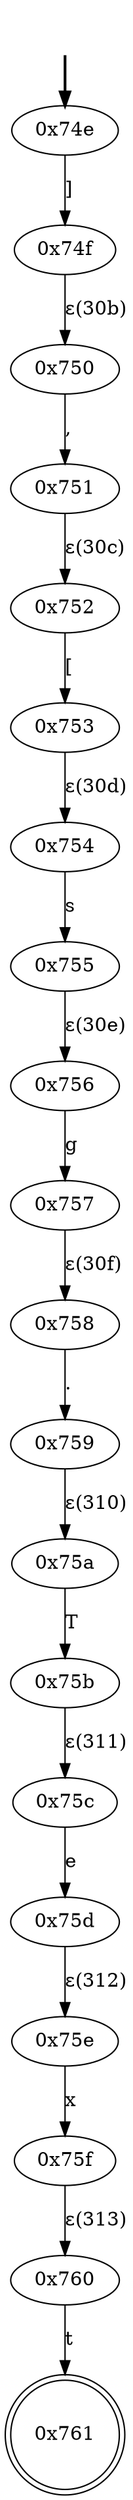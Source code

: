 digraph {
	fake [style=invisible]
	"0x74e" [root=true]
	"0x74f"
	"0x750"
	"0x751"
	"0x752"
	"0x753"
	"0x754"
	"0x755"
	"0x756"
	"0x757"
	"0x758"
	"0x759"
	"0x75a"
	"0x75b"
	"0x75c"
	"0x75d"
	"0x75e"
	"0x75f"
	"0x760"
	"0x761" [shape=doublecircle]
	fake -> "0x74e" [style=bold]
	"0x74e" -> "0x74f" [label="]"]
	"0x750" -> "0x751" [label=","]
	"0x74f" -> "0x750" [label="ε(30b)"]
	"0x752" -> "0x753" [label="["]
	"0x751" -> "0x752" [label="ε(30c)"]
	"0x754" -> "0x755" [label=s]
	"0x753" -> "0x754" [label="ε(30d)"]
	"0x756" -> "0x757" [label=g]
	"0x755" -> "0x756" [label="ε(30e)"]
	"0x758" -> "0x759" [label="."]
	"0x757" -> "0x758" [label="ε(30f)"]
	"0x75a" -> "0x75b" [label=T]
	"0x759" -> "0x75a" [label="ε(310)"]
	"0x75c" -> "0x75d" [label=e]
	"0x75b" -> "0x75c" [label="ε(311)"]
	"0x75e" -> "0x75f" [label=x]
	"0x75d" -> "0x75e" [label="ε(312)"]
	"0x760" -> "0x761" [label=t]
	"0x75f" -> "0x760" [label="ε(313)"]
}
